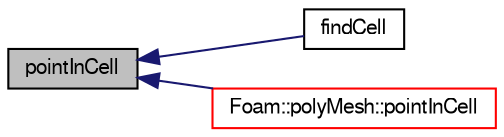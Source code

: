 digraph "pointInCell"
{
  bgcolor="transparent";
  edge [fontname="FreeSans",fontsize="10",labelfontname="FreeSans",labelfontsize="10"];
  node [fontname="FreeSans",fontsize="10",shape=record];
  rankdir="LR";
  Node52195 [label="pointInCell",height=0.2,width=0.4,color="black", fillcolor="grey75", style="filled", fontcolor="black"];
  Node52195 -> Node52196 [dir="back",color="midnightblue",fontsize="10",style="solid",fontname="FreeSans"];
  Node52196 [label="findCell",height=0.2,width=0.4,color="black",URL="$a27530.html#a9623fea6fb54ee0e773c3a93f28ed423",tooltip="Find cell enclosing this location (-1 if not in mesh) "];
  Node52195 -> Node52197 [dir="back",color="midnightblue",fontsize="10",style="solid",fontname="FreeSans"];
  Node52197 [label="Foam::polyMesh::pointInCell",height=0.2,width=0.4,color="red",URL="$a27410.html#a0867f30df00643909280245ea9f26310",tooltip="Is the point in the cell. "];
}
